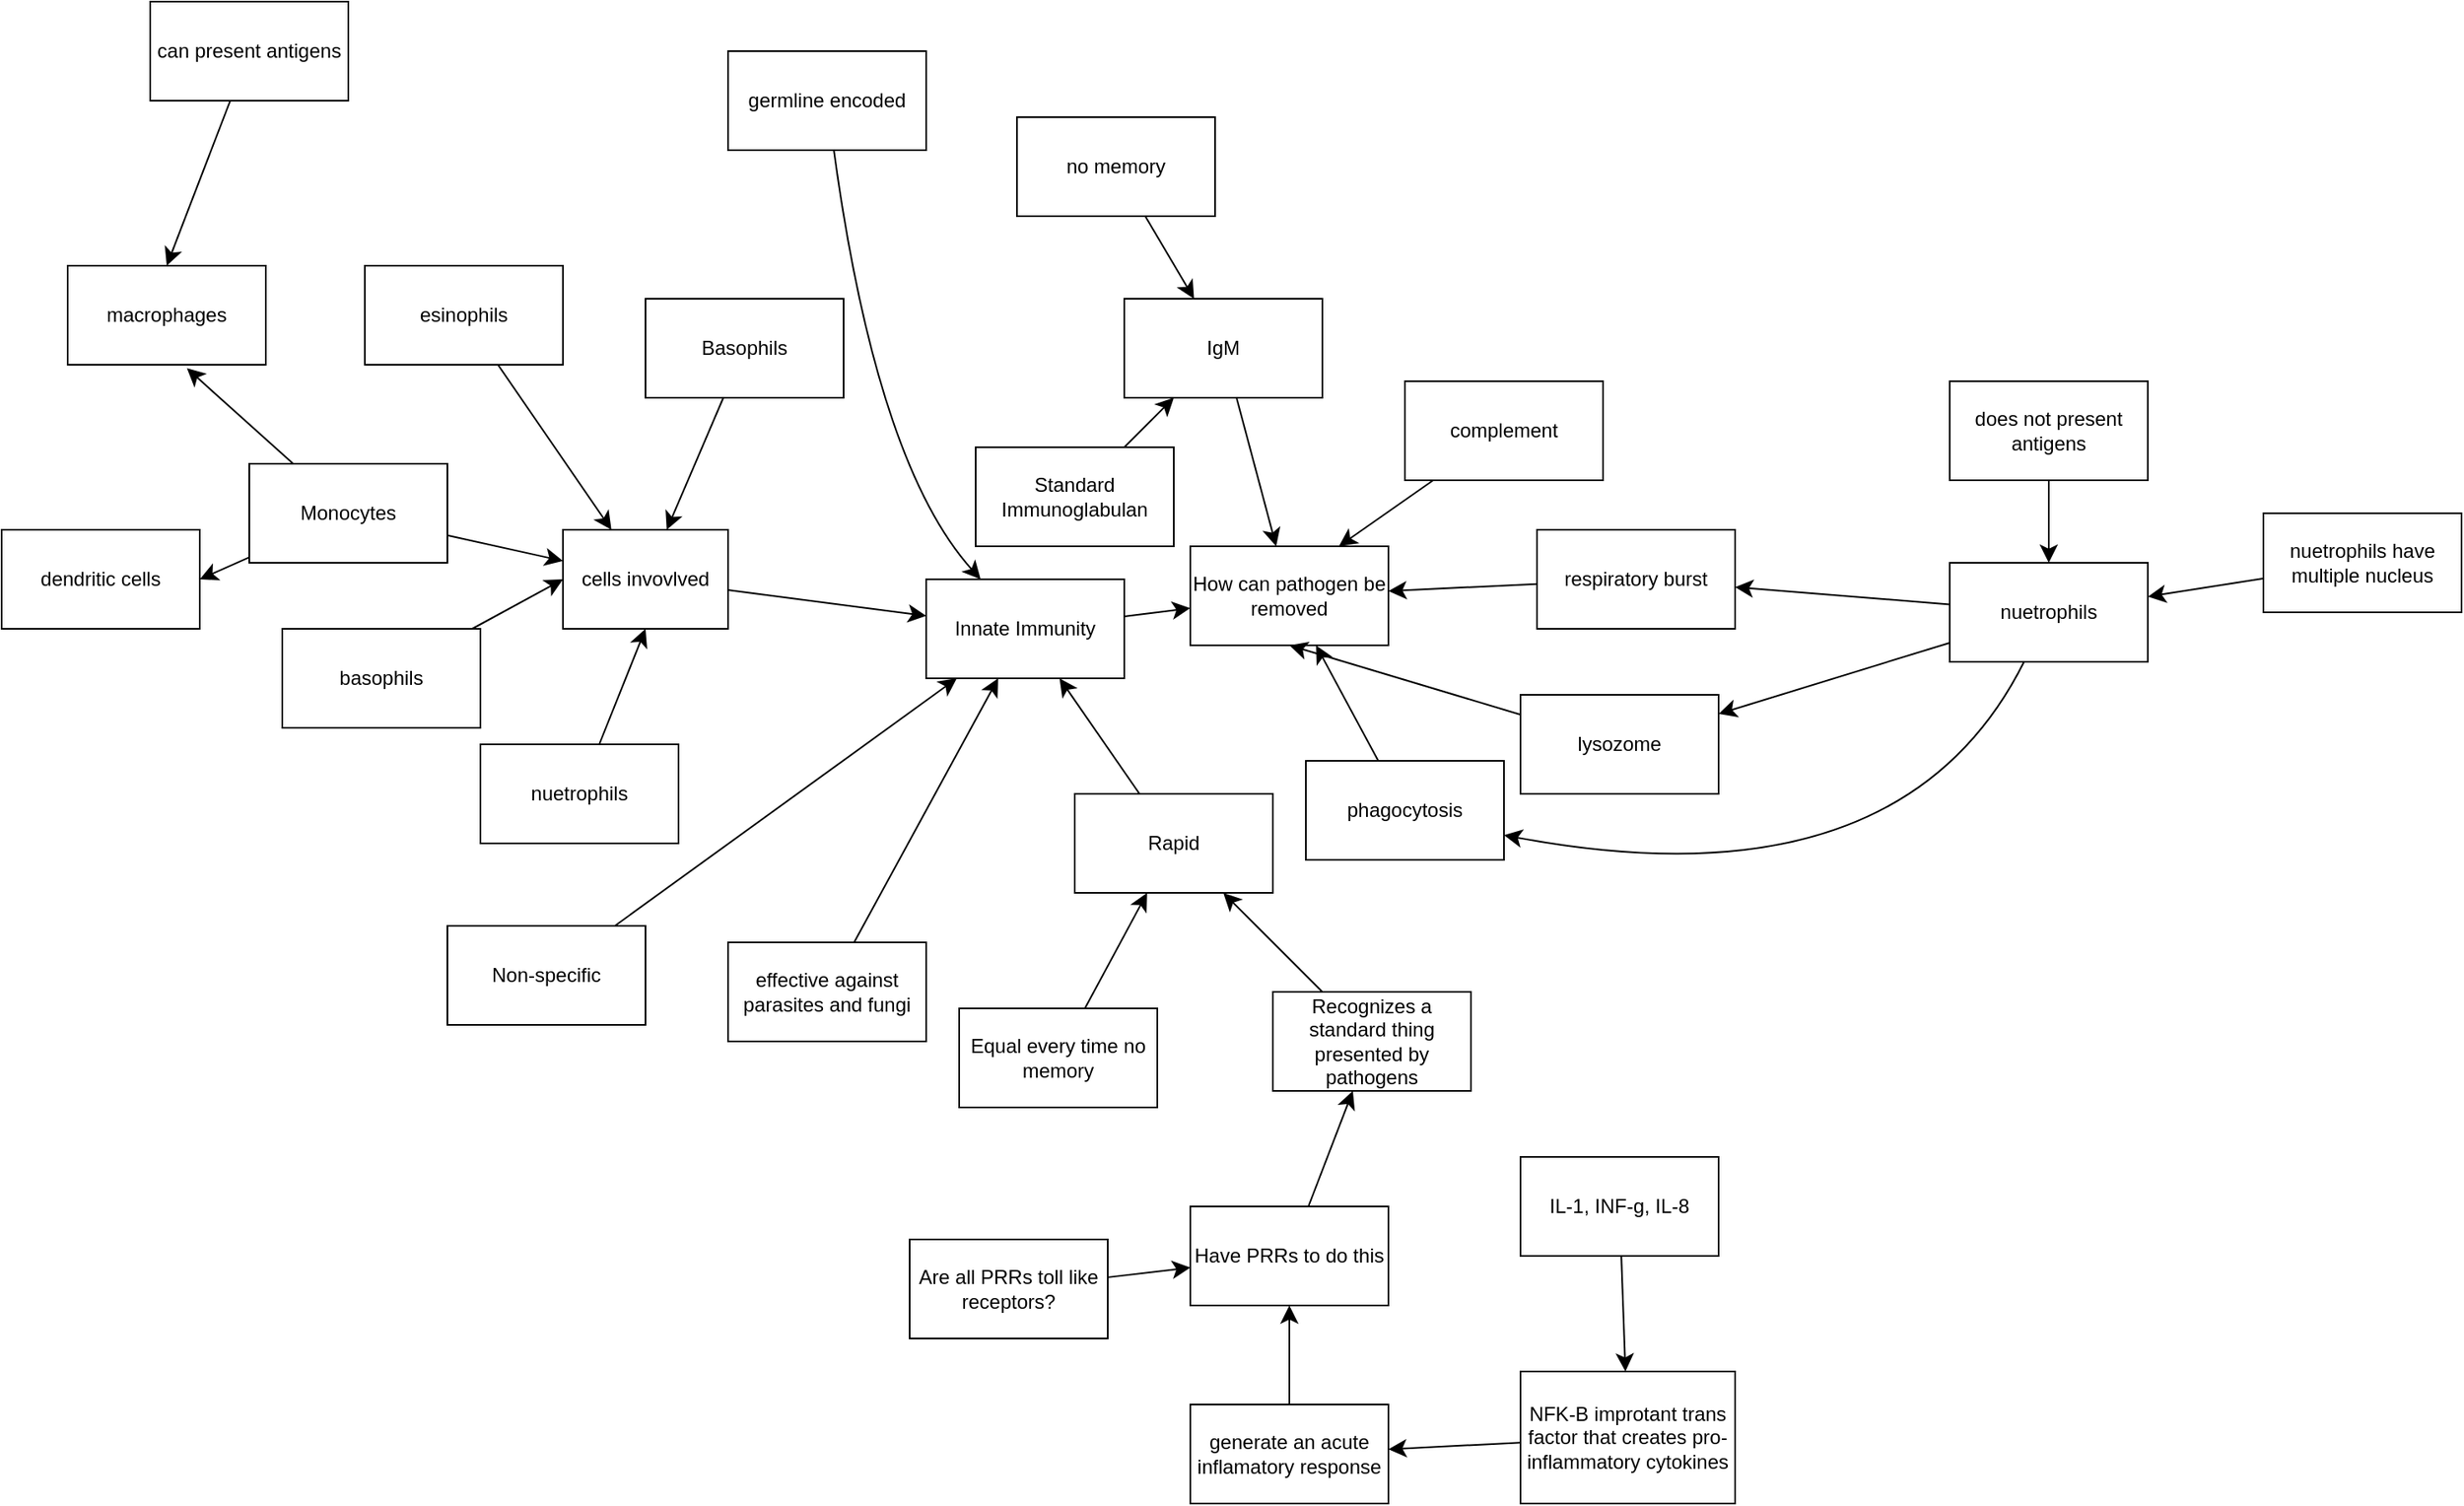 <mxfile version="28.1.1">
  <diagram name="Page-1" id="amWrAZK_hXIerwLqb0D0">
    <mxGraphModel dx="1753" dy="1137" grid="1" gridSize="10" guides="1" tooltips="1" connect="1" arrows="1" fold="1" page="1" pageScale="1" pageWidth="850" pageHeight="1100" math="0" shadow="0">
      <root>
        <mxCell id="0" />
        <mxCell id="1" parent="0" />
        <mxCell id="Q7sw_AaEVetHlJ_0HPfe-21" value="" style="edgeStyle=none;curved=1;rounded=0;orthogonalLoop=1;jettySize=auto;html=1;fontSize=12;startSize=8;endSize=8;" edge="1" parent="1" source="Q7sw_AaEVetHlJ_0HPfe-1" target="Q7sw_AaEVetHlJ_0HPfe-20">
          <mxGeometry relative="1" as="geometry" />
        </mxCell>
        <mxCell id="Q7sw_AaEVetHlJ_0HPfe-1" value="Innate Immunity" style="rounded=0;whiteSpace=wrap;html=1;" vertex="1" parent="1">
          <mxGeometry x="310" y="470" width="120" height="60" as="geometry" />
        </mxCell>
        <mxCell id="Q7sw_AaEVetHlJ_0HPfe-3" style="edgeStyle=none;curved=1;rounded=0;orthogonalLoop=1;jettySize=auto;html=1;fontSize=12;startSize=8;endSize=8;" edge="1" parent="1" source="Q7sw_AaEVetHlJ_0HPfe-2" target="Q7sw_AaEVetHlJ_0HPfe-1">
          <mxGeometry relative="1" as="geometry" />
        </mxCell>
        <mxCell id="Q7sw_AaEVetHlJ_0HPfe-2" value="Non-specific" style="rounded=0;whiteSpace=wrap;html=1;" vertex="1" parent="1">
          <mxGeometry x="20" y="680" width="120" height="60" as="geometry" />
        </mxCell>
        <mxCell id="Q7sw_AaEVetHlJ_0HPfe-5" style="edgeStyle=none;curved=1;rounded=0;orthogonalLoop=1;jettySize=auto;html=1;fontSize=12;startSize=8;endSize=8;" edge="1" parent="1" source="Q7sw_AaEVetHlJ_0HPfe-4" target="Q7sw_AaEVetHlJ_0HPfe-1">
          <mxGeometry relative="1" as="geometry" />
        </mxCell>
        <mxCell id="Q7sw_AaEVetHlJ_0HPfe-4" value="Rapid" style="rounded=0;whiteSpace=wrap;html=1;" vertex="1" parent="1">
          <mxGeometry x="400" y="600" width="120" height="60" as="geometry" />
        </mxCell>
        <mxCell id="Q7sw_AaEVetHlJ_0HPfe-7" style="edgeStyle=none;curved=1;rounded=0;orthogonalLoop=1;jettySize=auto;html=1;fontSize=12;startSize=8;endSize=8;" edge="1" parent="1" source="Q7sw_AaEVetHlJ_0HPfe-6" target="Q7sw_AaEVetHlJ_0HPfe-4">
          <mxGeometry relative="1" as="geometry" />
        </mxCell>
        <mxCell id="Q7sw_AaEVetHlJ_0HPfe-6" value="Equal every time no memory" style="rounded=0;whiteSpace=wrap;html=1;" vertex="1" parent="1">
          <mxGeometry x="330" y="730" width="120" height="60" as="geometry" />
        </mxCell>
        <mxCell id="Q7sw_AaEVetHlJ_0HPfe-9" style="edgeStyle=none;curved=1;rounded=0;orthogonalLoop=1;jettySize=auto;html=1;fontSize=12;startSize=8;endSize=8;" edge="1" parent="1" source="Q7sw_AaEVetHlJ_0HPfe-8" target="Q7sw_AaEVetHlJ_0HPfe-4">
          <mxGeometry relative="1" as="geometry" />
        </mxCell>
        <mxCell id="Q7sw_AaEVetHlJ_0HPfe-8" value="Recognizes a standard thing presented by pathogens" style="rounded=0;whiteSpace=wrap;html=1;" vertex="1" parent="1">
          <mxGeometry x="520" y="720" width="120" height="60" as="geometry" />
        </mxCell>
        <mxCell id="Q7sw_AaEVetHlJ_0HPfe-11" style="edgeStyle=none;curved=1;rounded=0;orthogonalLoop=1;jettySize=auto;html=1;fontSize=12;startSize=8;endSize=8;" edge="1" parent="1" source="Q7sw_AaEVetHlJ_0HPfe-10" target="Q7sw_AaEVetHlJ_0HPfe-8">
          <mxGeometry relative="1" as="geometry" />
        </mxCell>
        <mxCell id="Q7sw_AaEVetHlJ_0HPfe-10" value="Have PRRs to do this" style="rounded=0;whiteSpace=wrap;html=1;" vertex="1" parent="1">
          <mxGeometry x="470" y="850" width="120" height="60" as="geometry" />
        </mxCell>
        <mxCell id="Q7sw_AaEVetHlJ_0HPfe-13" value="" style="edgeStyle=none;curved=1;rounded=0;orthogonalLoop=1;jettySize=auto;html=1;fontSize=12;startSize=8;endSize=8;" edge="1" parent="1" source="Q7sw_AaEVetHlJ_0HPfe-12" target="Q7sw_AaEVetHlJ_0HPfe-10">
          <mxGeometry relative="1" as="geometry" />
        </mxCell>
        <mxCell id="Q7sw_AaEVetHlJ_0HPfe-12" value="Are all PRRs toll like receptors?" style="rounded=0;whiteSpace=wrap;html=1;" vertex="1" parent="1">
          <mxGeometry x="300" y="870" width="120" height="60" as="geometry" />
        </mxCell>
        <mxCell id="Q7sw_AaEVetHlJ_0HPfe-15" value="" style="edgeStyle=none;curved=1;rounded=0;orthogonalLoop=1;jettySize=auto;html=1;fontSize=12;startSize=8;endSize=8;" edge="1" parent="1" source="Q7sw_AaEVetHlJ_0HPfe-14" target="Q7sw_AaEVetHlJ_0HPfe-10">
          <mxGeometry relative="1" as="geometry" />
        </mxCell>
        <mxCell id="Q7sw_AaEVetHlJ_0HPfe-14" value="generate an acute inflamatory response" style="rounded=0;whiteSpace=wrap;html=1;" vertex="1" parent="1">
          <mxGeometry x="470" y="970" width="120" height="60" as="geometry" />
        </mxCell>
        <mxCell id="Q7sw_AaEVetHlJ_0HPfe-17" value="" style="edgeStyle=none;curved=1;rounded=0;orthogonalLoop=1;jettySize=auto;html=1;fontSize=12;startSize=8;endSize=8;" edge="1" parent="1" source="Q7sw_AaEVetHlJ_0HPfe-16" target="Q7sw_AaEVetHlJ_0HPfe-14">
          <mxGeometry relative="1" as="geometry" />
        </mxCell>
        <mxCell id="Q7sw_AaEVetHlJ_0HPfe-16" value="NFK-B improtant trans factor that creates pro-inflammatory cytokines" style="rounded=0;whiteSpace=wrap;html=1;" vertex="1" parent="1">
          <mxGeometry x="670" y="950" width="130" height="80" as="geometry" />
        </mxCell>
        <mxCell id="Q7sw_AaEVetHlJ_0HPfe-19" value="" style="edgeStyle=none;curved=1;rounded=0;orthogonalLoop=1;jettySize=auto;html=1;fontSize=12;startSize=8;endSize=8;" edge="1" parent="1" source="Q7sw_AaEVetHlJ_0HPfe-18" target="Q7sw_AaEVetHlJ_0HPfe-16">
          <mxGeometry relative="1" as="geometry" />
        </mxCell>
        <mxCell id="Q7sw_AaEVetHlJ_0HPfe-18" value="IL-1, INF-g, IL-8" style="rounded=0;whiteSpace=wrap;html=1;" vertex="1" parent="1">
          <mxGeometry x="670" y="820" width="120" height="60" as="geometry" />
        </mxCell>
        <mxCell id="Q7sw_AaEVetHlJ_0HPfe-20" value="How can pathogen be removed" style="rounded=0;whiteSpace=wrap;html=1;" vertex="1" parent="1">
          <mxGeometry x="470" y="450" width="120" height="60" as="geometry" />
        </mxCell>
        <mxCell id="Q7sw_AaEVetHlJ_0HPfe-23" value="" style="edgeStyle=none;curved=1;rounded=0;orthogonalLoop=1;jettySize=auto;html=1;fontSize=12;startSize=8;endSize=8;" edge="1" parent="1" source="Q7sw_AaEVetHlJ_0HPfe-22" target="Q7sw_AaEVetHlJ_0HPfe-20">
          <mxGeometry relative="1" as="geometry" />
        </mxCell>
        <mxCell id="Q7sw_AaEVetHlJ_0HPfe-22" value="IgM" style="rounded=0;whiteSpace=wrap;html=1;" vertex="1" parent="1">
          <mxGeometry x="430" y="300" width="120" height="60" as="geometry" />
        </mxCell>
        <mxCell id="Q7sw_AaEVetHlJ_0HPfe-25" value="" style="edgeStyle=none;curved=1;rounded=0;orthogonalLoop=1;jettySize=auto;html=1;fontSize=12;startSize=8;endSize=8;" edge="1" parent="1" source="Q7sw_AaEVetHlJ_0HPfe-24" target="Q7sw_AaEVetHlJ_0HPfe-22">
          <mxGeometry relative="1" as="geometry" />
        </mxCell>
        <mxCell id="Q7sw_AaEVetHlJ_0HPfe-24" value="Standard Immunoglabulan" style="rounded=0;whiteSpace=wrap;html=1;" vertex="1" parent="1">
          <mxGeometry x="340" y="390" width="120" height="60" as="geometry" />
        </mxCell>
        <mxCell id="Q7sw_AaEVetHlJ_0HPfe-28" style="edgeStyle=none;curved=1;rounded=0;orthogonalLoop=1;jettySize=auto;html=1;fontSize=12;startSize=8;endSize=8;" edge="1" parent="1" source="Q7sw_AaEVetHlJ_0HPfe-26" target="Q7sw_AaEVetHlJ_0HPfe-22">
          <mxGeometry relative="1" as="geometry" />
        </mxCell>
        <mxCell id="Q7sw_AaEVetHlJ_0HPfe-26" value="no memory" style="rounded=0;whiteSpace=wrap;html=1;" vertex="1" parent="1">
          <mxGeometry x="365" y="190" width="120" height="60" as="geometry" />
        </mxCell>
        <mxCell id="Q7sw_AaEVetHlJ_0HPfe-30" style="edgeStyle=none;curved=1;rounded=0;orthogonalLoop=1;jettySize=auto;html=1;entryX=0.75;entryY=0;entryDx=0;entryDy=0;fontSize=12;startSize=8;endSize=8;" edge="1" parent="1" source="Q7sw_AaEVetHlJ_0HPfe-29" target="Q7sw_AaEVetHlJ_0HPfe-20">
          <mxGeometry relative="1" as="geometry" />
        </mxCell>
        <mxCell id="Q7sw_AaEVetHlJ_0HPfe-29" value="complement" style="rounded=0;whiteSpace=wrap;html=1;" vertex="1" parent="1">
          <mxGeometry x="600" y="350" width="120" height="60" as="geometry" />
        </mxCell>
        <mxCell id="Q7sw_AaEVetHlJ_0HPfe-32" style="edgeStyle=none;curved=1;rounded=0;orthogonalLoop=1;jettySize=auto;html=1;fontSize=12;startSize=8;endSize=8;" edge="1" parent="1" source="Q7sw_AaEVetHlJ_0HPfe-31" target="Q7sw_AaEVetHlJ_0HPfe-20">
          <mxGeometry relative="1" as="geometry" />
        </mxCell>
        <mxCell id="Q7sw_AaEVetHlJ_0HPfe-31" value="respiratory burst" style="rounded=0;whiteSpace=wrap;html=1;" vertex="1" parent="1">
          <mxGeometry x="680" y="440" width="120" height="60" as="geometry" />
        </mxCell>
        <mxCell id="Q7sw_AaEVetHlJ_0HPfe-34" style="edgeStyle=none;curved=1;rounded=0;orthogonalLoop=1;jettySize=auto;html=1;entryX=0.5;entryY=1;entryDx=0;entryDy=0;fontSize=12;startSize=8;endSize=8;" edge="1" parent="1" source="Q7sw_AaEVetHlJ_0HPfe-33" target="Q7sw_AaEVetHlJ_0HPfe-20">
          <mxGeometry relative="1" as="geometry" />
        </mxCell>
        <mxCell id="Q7sw_AaEVetHlJ_0HPfe-33" value="lysozome" style="rounded=0;whiteSpace=wrap;html=1;" vertex="1" parent="1">
          <mxGeometry x="670" y="540" width="120" height="60" as="geometry" />
        </mxCell>
        <mxCell id="Q7sw_AaEVetHlJ_0HPfe-37" style="edgeStyle=none;curved=1;rounded=0;orthogonalLoop=1;jettySize=auto;html=1;fontSize=12;startSize=8;endSize=8;" edge="1" parent="1" source="Q7sw_AaEVetHlJ_0HPfe-36" target="Q7sw_AaEVetHlJ_0HPfe-20">
          <mxGeometry relative="1" as="geometry" />
        </mxCell>
        <mxCell id="Q7sw_AaEVetHlJ_0HPfe-36" value="phagocytosis" style="rounded=0;whiteSpace=wrap;html=1;" vertex="1" parent="1">
          <mxGeometry x="540" y="580" width="120" height="60" as="geometry" />
        </mxCell>
        <mxCell id="Q7sw_AaEVetHlJ_0HPfe-39" style="edgeStyle=none;curved=1;rounded=0;orthogonalLoop=1;jettySize=auto;html=1;fontSize=12;startSize=8;endSize=8;" edge="1" parent="1" source="Q7sw_AaEVetHlJ_0HPfe-38" target="Q7sw_AaEVetHlJ_0HPfe-31">
          <mxGeometry relative="1" as="geometry" />
        </mxCell>
        <mxCell id="Q7sw_AaEVetHlJ_0HPfe-40" style="edgeStyle=none;curved=1;rounded=0;orthogonalLoop=1;jettySize=auto;html=1;fontSize=12;startSize=8;endSize=8;" edge="1" parent="1" source="Q7sw_AaEVetHlJ_0HPfe-38" target="Q7sw_AaEVetHlJ_0HPfe-33">
          <mxGeometry relative="1" as="geometry" />
        </mxCell>
        <mxCell id="Q7sw_AaEVetHlJ_0HPfe-41" style="edgeStyle=none;curved=1;rounded=0;orthogonalLoop=1;jettySize=auto;html=1;entryX=1;entryY=0.75;entryDx=0;entryDy=0;fontSize=12;startSize=8;endSize=8;" edge="1" parent="1" source="Q7sw_AaEVetHlJ_0HPfe-38" target="Q7sw_AaEVetHlJ_0HPfe-36">
          <mxGeometry relative="1" as="geometry">
            <Array as="points">
              <mxPoint x="900" y="670" />
            </Array>
          </mxGeometry>
        </mxCell>
        <mxCell id="Q7sw_AaEVetHlJ_0HPfe-38" value="nuetrophils" style="rounded=0;whiteSpace=wrap;html=1;" vertex="1" parent="1">
          <mxGeometry x="930" y="460" width="120" height="60" as="geometry" />
        </mxCell>
        <mxCell id="Q7sw_AaEVetHlJ_0HPfe-43" value="" style="edgeStyle=none;curved=1;rounded=0;orthogonalLoop=1;jettySize=auto;html=1;fontSize=12;startSize=8;endSize=8;" edge="1" parent="1" source="Q7sw_AaEVetHlJ_0HPfe-42" target="Q7sw_AaEVetHlJ_0HPfe-38">
          <mxGeometry relative="1" as="geometry" />
        </mxCell>
        <mxCell id="Q7sw_AaEVetHlJ_0HPfe-42" value="does not present antigens" style="rounded=0;whiteSpace=wrap;html=1;" vertex="1" parent="1">
          <mxGeometry x="930" y="350" width="120" height="60" as="geometry" />
        </mxCell>
        <mxCell id="Q7sw_AaEVetHlJ_0HPfe-45" style="edgeStyle=none;curved=1;rounded=0;orthogonalLoop=1;jettySize=auto;html=1;fontSize=12;startSize=8;endSize=8;" edge="1" parent="1" source="Q7sw_AaEVetHlJ_0HPfe-44" target="Q7sw_AaEVetHlJ_0HPfe-38">
          <mxGeometry relative="1" as="geometry" />
        </mxCell>
        <mxCell id="Q7sw_AaEVetHlJ_0HPfe-44" value="nuetrophils have multiple nucleus" style="rounded=0;whiteSpace=wrap;html=1;" vertex="1" parent="1">
          <mxGeometry x="1120" y="430" width="120" height="60" as="geometry" />
        </mxCell>
        <mxCell id="Q7sw_AaEVetHlJ_0HPfe-49" style="edgeStyle=none;curved=1;rounded=0;orthogonalLoop=1;jettySize=auto;html=1;fontSize=12;startSize=8;endSize=8;" edge="1" parent="1" source="Q7sw_AaEVetHlJ_0HPfe-47" target="Q7sw_AaEVetHlJ_0HPfe-1">
          <mxGeometry relative="1" as="geometry" />
        </mxCell>
        <mxCell id="Q7sw_AaEVetHlJ_0HPfe-47" value="cells invovlved" style="rounded=0;whiteSpace=wrap;html=1;" vertex="1" parent="1">
          <mxGeometry x="90" y="440" width="100" height="60" as="geometry" />
        </mxCell>
        <mxCell id="Q7sw_AaEVetHlJ_0HPfe-51" style="edgeStyle=none;curved=1;rounded=0;orthogonalLoop=1;jettySize=auto;html=1;fontSize=12;startSize=8;endSize=8;" edge="1" parent="1" source="Q7sw_AaEVetHlJ_0HPfe-50" target="Q7sw_AaEVetHlJ_0HPfe-47">
          <mxGeometry relative="1" as="geometry" />
        </mxCell>
        <mxCell id="Q7sw_AaEVetHlJ_0HPfe-50" value="Basophils" style="rounded=0;whiteSpace=wrap;html=1;" vertex="1" parent="1">
          <mxGeometry x="140" y="300" width="120" height="60" as="geometry" />
        </mxCell>
        <mxCell id="Q7sw_AaEVetHlJ_0HPfe-53" style="edgeStyle=none;curved=1;rounded=0;orthogonalLoop=1;jettySize=auto;html=1;fontSize=12;startSize=8;endSize=8;" edge="1" parent="1" source="Q7sw_AaEVetHlJ_0HPfe-52" target="Q7sw_AaEVetHlJ_0HPfe-47">
          <mxGeometry relative="1" as="geometry" />
        </mxCell>
        <mxCell id="Q7sw_AaEVetHlJ_0HPfe-52" value="esinophils" style="rounded=0;whiteSpace=wrap;html=1;" vertex="1" parent="1">
          <mxGeometry x="-30" y="280" width="120" height="60" as="geometry" />
        </mxCell>
        <mxCell id="Q7sw_AaEVetHlJ_0HPfe-55" style="edgeStyle=none;curved=1;rounded=0;orthogonalLoop=1;jettySize=auto;html=1;fontSize=12;startSize=8;endSize=8;" edge="1" parent="1" source="Q7sw_AaEVetHlJ_0HPfe-54" target="Q7sw_AaEVetHlJ_0HPfe-47">
          <mxGeometry relative="1" as="geometry" />
        </mxCell>
        <mxCell id="Q7sw_AaEVetHlJ_0HPfe-64" style="edgeStyle=none;curved=1;rounded=0;orthogonalLoop=1;jettySize=auto;html=1;entryX=1;entryY=0.5;entryDx=0;entryDy=0;fontSize=12;startSize=8;endSize=8;" edge="1" parent="1" source="Q7sw_AaEVetHlJ_0HPfe-54" target="Q7sw_AaEVetHlJ_0HPfe-63">
          <mxGeometry relative="1" as="geometry" />
        </mxCell>
        <mxCell id="Q7sw_AaEVetHlJ_0HPfe-54" value="Monocytes" style="rounded=0;whiteSpace=wrap;html=1;" vertex="1" parent="1">
          <mxGeometry x="-100" y="400" width="120" height="60" as="geometry" />
        </mxCell>
        <mxCell id="Q7sw_AaEVetHlJ_0HPfe-57" style="edgeStyle=none;curved=1;rounded=0;orthogonalLoop=1;jettySize=auto;html=1;entryX=0;entryY=0.5;entryDx=0;entryDy=0;fontSize=12;startSize=8;endSize=8;" edge="1" parent="1" source="Q7sw_AaEVetHlJ_0HPfe-56" target="Q7sw_AaEVetHlJ_0HPfe-47">
          <mxGeometry relative="1" as="geometry" />
        </mxCell>
        <mxCell id="Q7sw_AaEVetHlJ_0HPfe-56" value="basophils" style="rounded=0;whiteSpace=wrap;html=1;" vertex="1" parent="1">
          <mxGeometry x="-80" y="500" width="120" height="60" as="geometry" />
        </mxCell>
        <mxCell id="Q7sw_AaEVetHlJ_0HPfe-59" value="" style="edgeStyle=none;curved=1;rounded=0;orthogonalLoop=1;jettySize=auto;html=1;entryX=0.5;entryY=1;entryDx=0;entryDy=0;fontSize=12;startSize=8;endSize=8;" edge="1" parent="1" source="Q7sw_AaEVetHlJ_0HPfe-58" target="Q7sw_AaEVetHlJ_0HPfe-47">
          <mxGeometry relative="1" as="geometry" />
        </mxCell>
        <mxCell id="Q7sw_AaEVetHlJ_0HPfe-58" value="nuetrophils" style="rounded=0;whiteSpace=wrap;html=1;" vertex="1" parent="1">
          <mxGeometry x="40" y="570" width="120" height="60" as="geometry" />
        </mxCell>
        <mxCell id="Q7sw_AaEVetHlJ_0HPfe-60" value="macrophages" style="rounded=0;whiteSpace=wrap;html=1;" vertex="1" parent="1">
          <mxGeometry x="-210" y="280" width="120" height="60" as="geometry" />
        </mxCell>
        <mxCell id="Q7sw_AaEVetHlJ_0HPfe-62" style="edgeStyle=none;curved=1;rounded=0;orthogonalLoop=1;jettySize=auto;html=1;entryX=0.602;entryY=1.036;entryDx=0;entryDy=0;entryPerimeter=0;fontSize=12;startSize=8;endSize=8;" edge="1" parent="1" source="Q7sw_AaEVetHlJ_0HPfe-54" target="Q7sw_AaEVetHlJ_0HPfe-60">
          <mxGeometry relative="1" as="geometry" />
        </mxCell>
        <mxCell id="Q7sw_AaEVetHlJ_0HPfe-63" value="dendritic cells" style="rounded=0;whiteSpace=wrap;html=1;" vertex="1" parent="1">
          <mxGeometry x="-250" y="440" width="120" height="60" as="geometry" />
        </mxCell>
        <mxCell id="Q7sw_AaEVetHlJ_0HPfe-66" style="edgeStyle=none;curved=1;rounded=0;orthogonalLoop=1;jettySize=auto;html=1;entryX=0.5;entryY=0;entryDx=0;entryDy=0;fontSize=12;startSize=8;endSize=8;" edge="1" parent="1" source="Q7sw_AaEVetHlJ_0HPfe-65" target="Q7sw_AaEVetHlJ_0HPfe-60">
          <mxGeometry relative="1" as="geometry" />
        </mxCell>
        <mxCell id="Q7sw_AaEVetHlJ_0HPfe-65" value="can present antigens" style="rounded=0;whiteSpace=wrap;html=1;" vertex="1" parent="1">
          <mxGeometry x="-160" y="120" width="120" height="60" as="geometry" />
        </mxCell>
        <mxCell id="Q7sw_AaEVetHlJ_0HPfe-68" style="edgeStyle=none;curved=1;rounded=0;orthogonalLoop=1;jettySize=auto;html=1;fontSize=12;startSize=8;endSize=8;" edge="1" parent="1" source="Q7sw_AaEVetHlJ_0HPfe-67" target="Q7sw_AaEVetHlJ_0HPfe-1">
          <mxGeometry relative="1" as="geometry" />
        </mxCell>
        <mxCell id="Q7sw_AaEVetHlJ_0HPfe-67" value="effective against parasites and fungi" style="rounded=0;whiteSpace=wrap;html=1;" vertex="1" parent="1">
          <mxGeometry x="190" y="690" width="120" height="60" as="geometry" />
        </mxCell>
        <mxCell id="Q7sw_AaEVetHlJ_0HPfe-70" style="edgeStyle=none;curved=1;rounded=0;orthogonalLoop=1;jettySize=auto;html=1;fontSize=12;startSize=8;endSize=8;" edge="1" parent="1" source="Q7sw_AaEVetHlJ_0HPfe-69" target="Q7sw_AaEVetHlJ_0HPfe-1">
          <mxGeometry relative="1" as="geometry">
            <Array as="points">
              <mxPoint x="280" y="400" />
            </Array>
          </mxGeometry>
        </mxCell>
        <mxCell id="Q7sw_AaEVetHlJ_0HPfe-69" value="germline encoded" style="rounded=0;whiteSpace=wrap;html=1;" vertex="1" parent="1">
          <mxGeometry x="190" y="150" width="120" height="60" as="geometry" />
        </mxCell>
      </root>
    </mxGraphModel>
  </diagram>
</mxfile>
